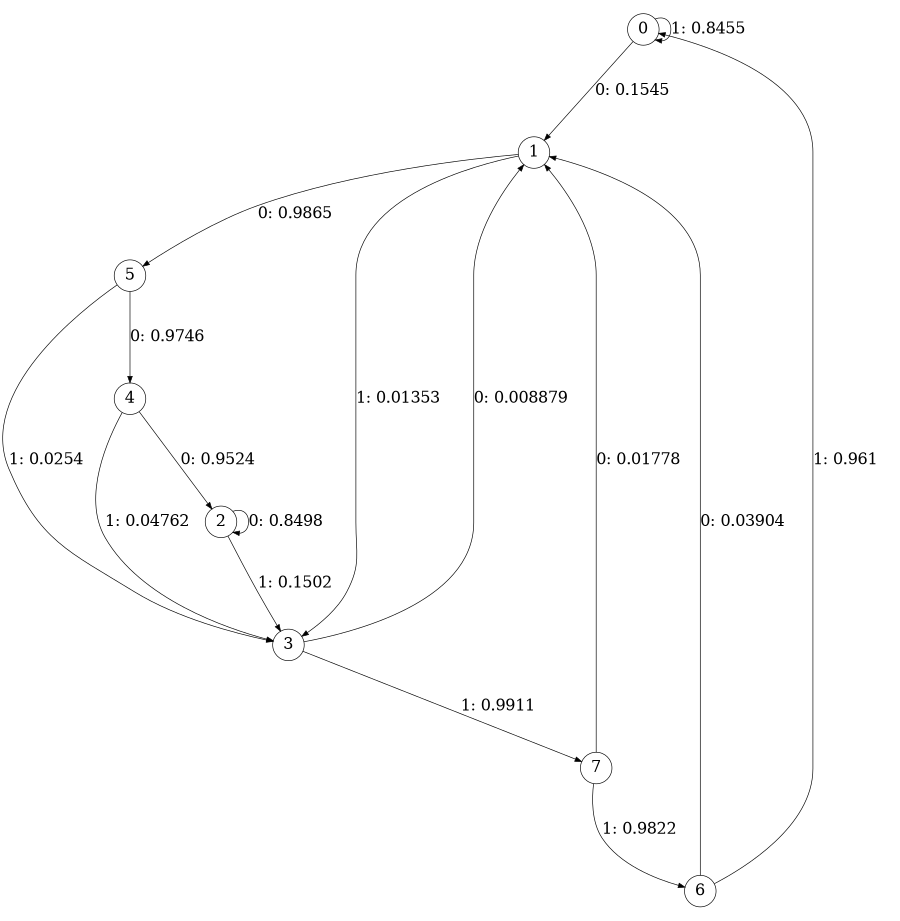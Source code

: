 digraph "ch1_face_short_L11" {
size = "6,8.5";
ratio = "fill";
node [shape = circle];
node [fontsize = 24];
edge [fontsize = 24];
0 -> 1 [label = "0: 0.1545   "];
0 -> 0 [label = "1: 0.8455   "];
1 -> 5 [label = "0: 0.9865   "];
1 -> 3 [label = "1: 0.01353  "];
2 -> 2 [label = "0: 0.8498   "];
2 -> 3 [label = "1: 0.1502   "];
3 -> 1 [label = "0: 0.008879  "];
3 -> 7 [label = "1: 0.9911   "];
4 -> 2 [label = "0: 0.9524   "];
4 -> 3 [label = "1: 0.04762  "];
5 -> 4 [label = "0: 0.9746   "];
5 -> 3 [label = "1: 0.0254   "];
6 -> 1 [label = "0: 0.03904  "];
6 -> 0 [label = "1: 0.961    "];
7 -> 1 [label = "0: 0.01778  "];
7 -> 6 [label = "1: 0.9822   "];
}